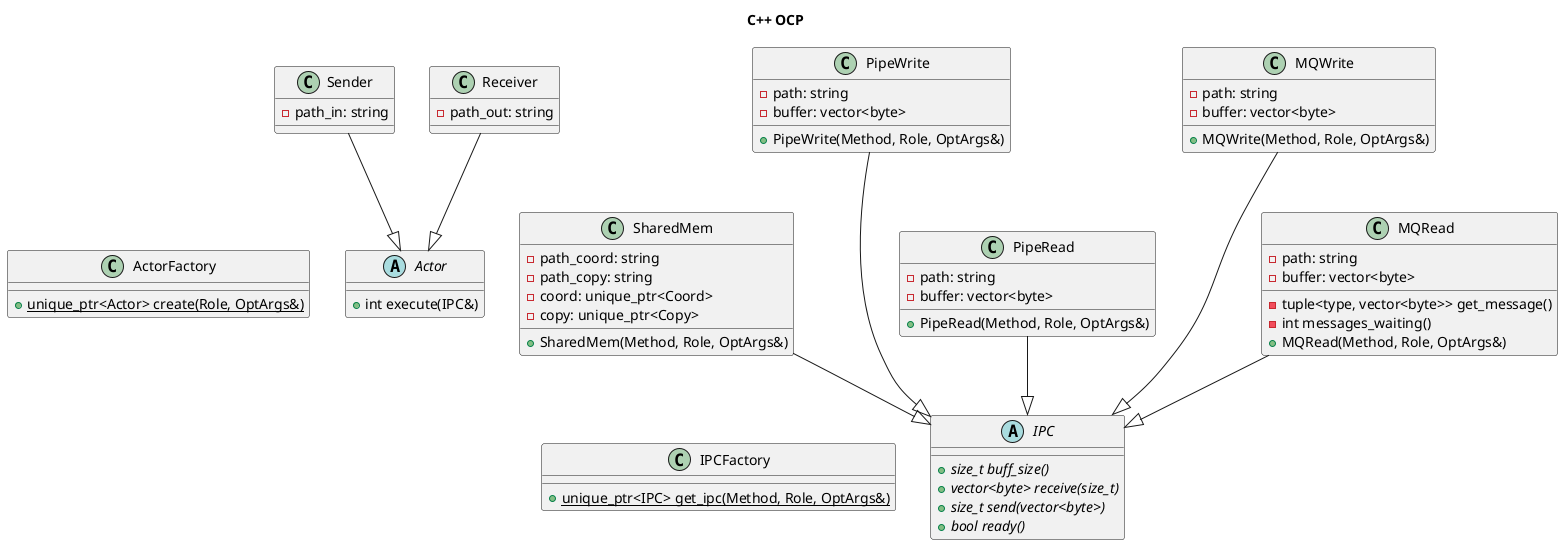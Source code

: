 @startuml basic classes

title C++ OCP

abstract class Actor {
  +int execute(IPC&)
}

abstract class IPC {
  {abstract} +size_t buff_size()
  {abstract} +vector<byte> receive(size_t)
  {abstract} +size_t send(vector<byte>)
  {abstract} +bool ready()
}


class SharedMem{
    -path_coord: string
    -path_copy: string
    -coord: unique_ptr<Coord>
    -copy: unique_ptr<Copy>
    +SharedMem(Method, Role, OptArgs&)
}
class PipeRead{
    -path: string
    -buffer: vector<byte>
    +PipeRead(Method, Role, OptArgs&)
}
class PipeWrite{
    -path: string
    -buffer: vector<byte>
    +PipeWrite(Method, Role, OptArgs&)
}
class MQRead {
    -path: string
    -buffer: vector<byte>
    -tuple<type, vector<byte>> get_message()
    -int messages_waiting()
    +MQRead(Method, Role, OptArgs&)
}
class MQWrite {
    -path: string
    -buffer: vector<byte>
    +MQWrite(Method, Role, OptArgs&)
}
SharedMem --|> IPC
PipeRead --|> IPC
PipeWrite --|> IPC
MQRead --|> IPC
MQWrite --|> IPC

class Sender{
    -path_in: string
}
class Receiver{
    -path_out: string
}
Sender --|> Actor
Receiver --|> Actor

class ActorFactory {
  {static} +unique_ptr<Actor> create(Role, OptArgs&)
}
class IPCFactory {
  {static} +unique_ptr<IPC> get_ipc(Method, Role, OptArgs&)
}

ActorFactory -[hidden] Actor
IPCFactory -[hidden] IPC
MQWrite -[hidden]- MQRead
PipeWrite -[hidden]- PipeRead
@enduml